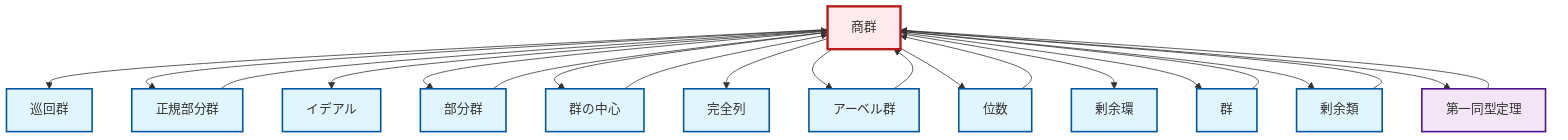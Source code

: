 graph TD
    classDef definition fill:#e1f5fe,stroke:#01579b,stroke-width:2px
    classDef theorem fill:#f3e5f5,stroke:#4a148c,stroke-width:2px
    classDef axiom fill:#fff3e0,stroke:#e65100,stroke-width:2px
    classDef example fill:#e8f5e9,stroke:#1b5e20,stroke-width:2px
    classDef current fill:#ffebee,stroke:#b71c1c,stroke-width:3px
    def-ideal["イデアル"]:::definition
    def-quotient-group["商群"]:::definition
    def-cyclic-group["巡回群"]:::definition
    def-group["群"]:::definition
    def-exact-sequence["完全列"]:::definition
    def-center-of-group["群の中心"]:::definition
    thm-first-isomorphism["第一同型定理"]:::theorem
    def-subgroup["部分群"]:::definition
    def-order["位数"]:::definition
    def-normal-subgroup["正規部分群"]:::definition
    def-quotient-ring["剰余環"]:::definition
    def-abelian-group["アーベル群"]:::definition
    def-coset["剰余類"]:::definition
    def-quotient-group --> def-cyclic-group
    def-quotient-group --> def-normal-subgroup
    def-center-of-group --> def-quotient-group
    def-subgroup --> def-quotient-group
    def-quotient-group --> def-ideal
    def-quotient-group --> def-subgroup
    def-order --> def-quotient-group
    def-quotient-group --> def-center-of-group
    def-quotient-group --> def-exact-sequence
    def-coset --> def-quotient-group
    def-quotient-group --> def-abelian-group
    def-quotient-group --> def-order
    def-quotient-group --> def-quotient-ring
    def-normal-subgroup --> def-quotient-group
    thm-first-isomorphism --> def-quotient-group
    def-quotient-group --> def-group
    def-group --> def-quotient-group
    def-abelian-group --> def-quotient-group
    def-quotient-group --> def-coset
    def-quotient-group --> thm-first-isomorphism
    class def-quotient-group current